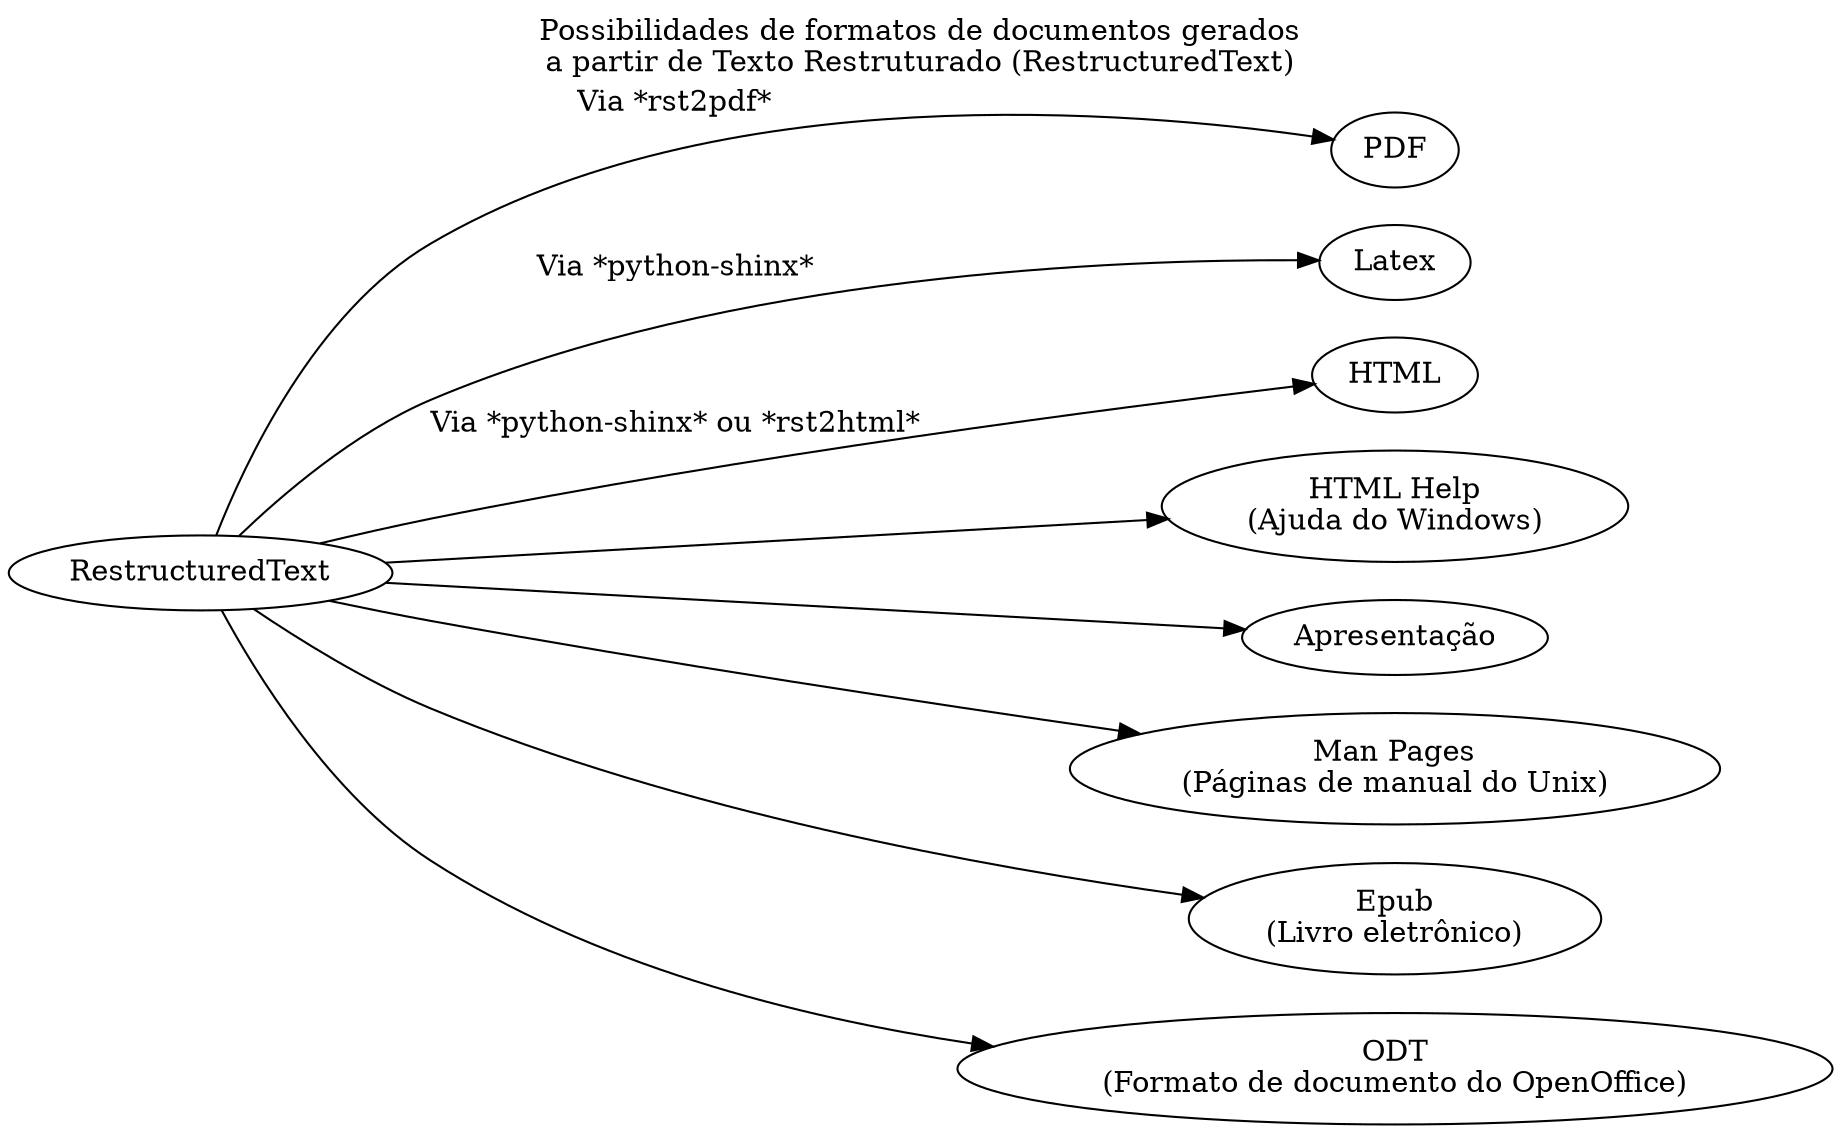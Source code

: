 digraph possibilidades_rst {
  labelloc="t";
  label="Possibilidades de formatos de documentos gerados\na partir de Texto Restruturado (RestructuredText)";
  rankdir = LR;
  rst [label="RestructuredText"];
  rst -> "PDF" [label="Via *rst2pdf*"];
  rst -> "Latex" [label="Via *python-shinx*"];
  rst -> "HTML" [label="Via *python-shinx* ou *rst2html*"];
  rst -> "HTML Help\n(Ajuda do Windows)" ;
  rst -> "Apresentação";
  rst -> "Man Pages\n(Páginas de manual do Unix)";
  rst -> "Epub\n(Livro eletrônico)";
  rst -> "ODT\n(Formato de documento do OpenOffice)";
}
